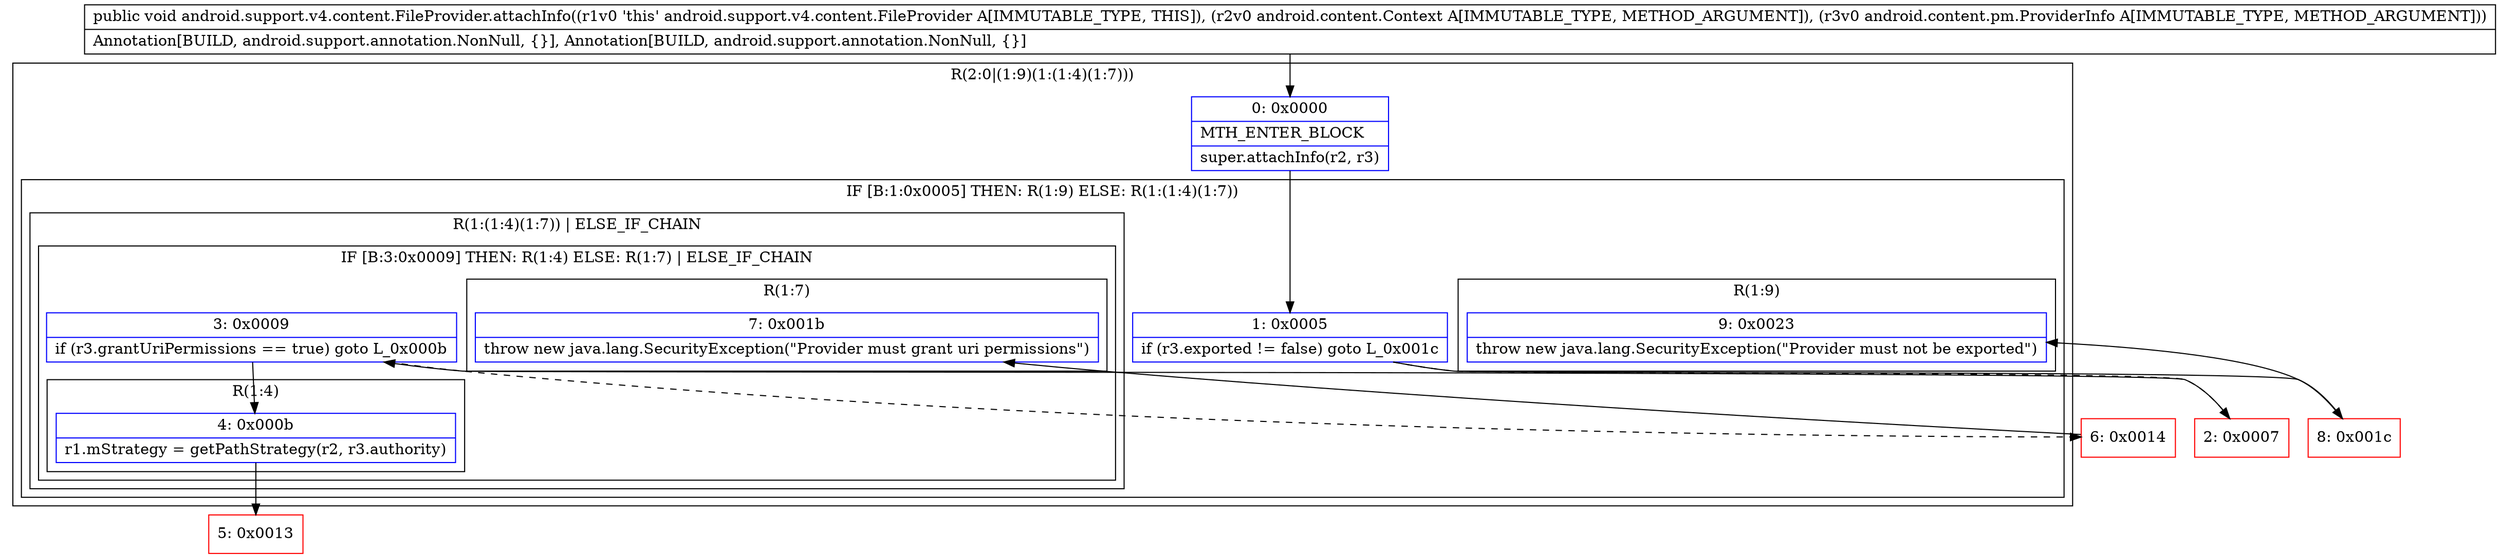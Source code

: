 digraph "CFG forandroid.support.v4.content.FileProvider.attachInfo(Landroid\/content\/Context;Landroid\/content\/pm\/ProviderInfo;)V" {
subgraph cluster_Region_1840314628 {
label = "R(2:0|(1:9)(1:(1:4)(1:7)))";
node [shape=record,color=blue];
Node_0 [shape=record,label="{0\:\ 0x0000|MTH_ENTER_BLOCK\l|super.attachInfo(r2, r3)\l}"];
subgraph cluster_IfRegion_1401473674 {
label = "IF [B:1:0x0005] THEN: R(1:9) ELSE: R(1:(1:4)(1:7))";
node [shape=record,color=blue];
Node_1 [shape=record,label="{1\:\ 0x0005|if (r3.exported != false) goto L_0x001c\l}"];
subgraph cluster_Region_501656034 {
label = "R(1:9)";
node [shape=record,color=blue];
Node_9 [shape=record,label="{9\:\ 0x0023|throw new java.lang.SecurityException(\"Provider must not be exported\")\l}"];
}
subgraph cluster_Region_1813008633 {
label = "R(1:(1:4)(1:7)) | ELSE_IF_CHAIN\l";
node [shape=record,color=blue];
subgraph cluster_IfRegion_109247654 {
label = "IF [B:3:0x0009] THEN: R(1:4) ELSE: R(1:7) | ELSE_IF_CHAIN\l";
node [shape=record,color=blue];
Node_3 [shape=record,label="{3\:\ 0x0009|if (r3.grantUriPermissions == true) goto L_0x000b\l}"];
subgraph cluster_Region_323725926 {
label = "R(1:4)";
node [shape=record,color=blue];
Node_4 [shape=record,label="{4\:\ 0x000b|r1.mStrategy = getPathStrategy(r2, r3.authority)\l}"];
}
subgraph cluster_Region_1003137108 {
label = "R(1:7)";
node [shape=record,color=blue];
Node_7 [shape=record,label="{7\:\ 0x001b|throw new java.lang.SecurityException(\"Provider must grant uri permissions\")\l}"];
}
}
}
}
}
Node_2 [shape=record,color=red,label="{2\:\ 0x0007}"];
Node_5 [shape=record,color=red,label="{5\:\ 0x0013}"];
Node_6 [shape=record,color=red,label="{6\:\ 0x0014}"];
Node_8 [shape=record,color=red,label="{8\:\ 0x001c}"];
MethodNode[shape=record,label="{public void android.support.v4.content.FileProvider.attachInfo((r1v0 'this' android.support.v4.content.FileProvider A[IMMUTABLE_TYPE, THIS]), (r2v0 android.content.Context A[IMMUTABLE_TYPE, METHOD_ARGUMENT]), (r3v0 android.content.pm.ProviderInfo A[IMMUTABLE_TYPE, METHOD_ARGUMENT]))  | Annotation[BUILD, android.support.annotation.NonNull, \{\}], Annotation[BUILD, android.support.annotation.NonNull, \{\}]\l}"];
MethodNode -> Node_0;
Node_0 -> Node_1;
Node_1 -> Node_2[style=dashed];
Node_1 -> Node_8;
Node_3 -> Node_4;
Node_3 -> Node_6[style=dashed];
Node_4 -> Node_5;
Node_2 -> Node_3;
Node_6 -> Node_7;
Node_8 -> Node_9;
}

